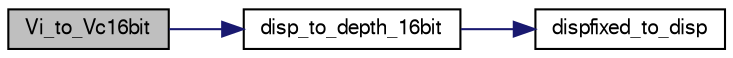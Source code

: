 digraph "Vi_to_Vc16bit"
{
  edge [fontname="FreeSans",fontsize="10",labelfontname="FreeSans",labelfontsize="10"];
  node [fontname="FreeSans",fontsize="10",shape=record];
  rankdir="LR";
  Node1 [label="Vi_to_Vc16bit",height=0.2,width=0.4,color="black", fillcolor="grey75", style="filled", fontcolor="black"];
  Node1 -> Node2 [color="midnightblue",fontsize="10",style="solid",fontname="FreeSans"];
  Node2 [label="disp_to_depth_16bit",height=0.2,width=0.4,color="black", fillcolor="white", style="filled",URL="$wedgebug_8c.html#a0a5c6dd8eaeca9f1b5cb411237f66215"];
  Node2 -> Node3 [color="midnightblue",fontsize="10",style="solid",fontname="FreeSans"];
  Node3 [label="dispfixed_to_disp",height=0.2,width=0.4,color="black", fillcolor="white", style="filled",URL="$wedgebug_8c.html#a873022871dd0b8f164f98b5cb3058db3"];
}
